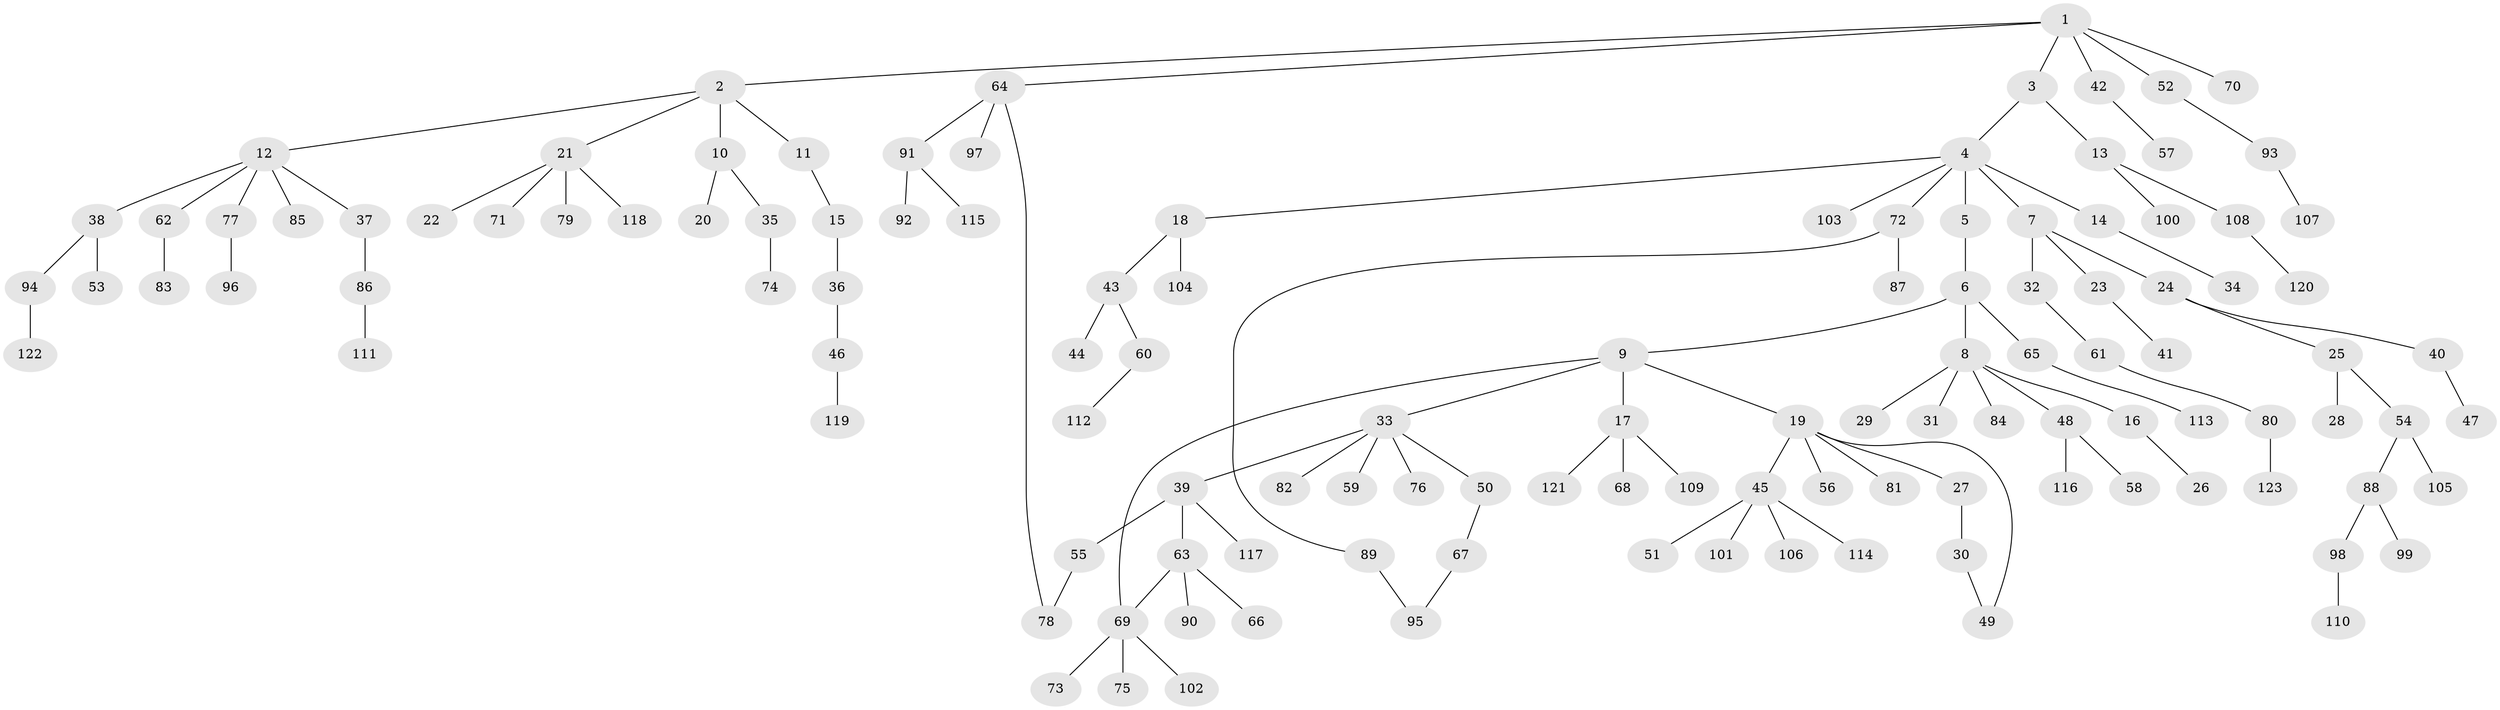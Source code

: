 // coarse degree distribution, {5: 0.046511627906976744, 6: 0.011627906976744186, 8: 0.011627906976744186, 4: 0.08139534883720931, 9: 0.011627906976744186, 2: 0.26744186046511625, 1: 0.5, 3: 0.06976744186046512}
// Generated by graph-tools (version 1.1) at 2025/51/02/27/25 19:51:37]
// undirected, 123 vertices, 126 edges
graph export_dot {
graph [start="1"]
  node [color=gray90,style=filled];
  1;
  2;
  3;
  4;
  5;
  6;
  7;
  8;
  9;
  10;
  11;
  12;
  13;
  14;
  15;
  16;
  17;
  18;
  19;
  20;
  21;
  22;
  23;
  24;
  25;
  26;
  27;
  28;
  29;
  30;
  31;
  32;
  33;
  34;
  35;
  36;
  37;
  38;
  39;
  40;
  41;
  42;
  43;
  44;
  45;
  46;
  47;
  48;
  49;
  50;
  51;
  52;
  53;
  54;
  55;
  56;
  57;
  58;
  59;
  60;
  61;
  62;
  63;
  64;
  65;
  66;
  67;
  68;
  69;
  70;
  71;
  72;
  73;
  74;
  75;
  76;
  77;
  78;
  79;
  80;
  81;
  82;
  83;
  84;
  85;
  86;
  87;
  88;
  89;
  90;
  91;
  92;
  93;
  94;
  95;
  96;
  97;
  98;
  99;
  100;
  101;
  102;
  103;
  104;
  105;
  106;
  107;
  108;
  109;
  110;
  111;
  112;
  113;
  114;
  115;
  116;
  117;
  118;
  119;
  120;
  121;
  122;
  123;
  1 -- 2;
  1 -- 3;
  1 -- 42;
  1 -- 52;
  1 -- 64;
  1 -- 70;
  2 -- 10;
  2 -- 11;
  2 -- 12;
  2 -- 21;
  3 -- 4;
  3 -- 13;
  4 -- 5;
  4 -- 7;
  4 -- 14;
  4 -- 18;
  4 -- 72;
  4 -- 103;
  5 -- 6;
  6 -- 8;
  6 -- 9;
  6 -- 65;
  7 -- 23;
  7 -- 24;
  7 -- 32;
  8 -- 16;
  8 -- 29;
  8 -- 31;
  8 -- 48;
  8 -- 84;
  9 -- 17;
  9 -- 19;
  9 -- 33;
  9 -- 69;
  10 -- 20;
  10 -- 35;
  11 -- 15;
  12 -- 37;
  12 -- 38;
  12 -- 62;
  12 -- 77;
  12 -- 85;
  13 -- 100;
  13 -- 108;
  14 -- 34;
  15 -- 36;
  16 -- 26;
  17 -- 68;
  17 -- 109;
  17 -- 121;
  18 -- 43;
  18 -- 104;
  19 -- 27;
  19 -- 45;
  19 -- 49;
  19 -- 56;
  19 -- 81;
  21 -- 22;
  21 -- 71;
  21 -- 79;
  21 -- 118;
  23 -- 41;
  24 -- 25;
  24 -- 40;
  25 -- 28;
  25 -- 54;
  27 -- 30;
  30 -- 49;
  32 -- 61;
  33 -- 39;
  33 -- 50;
  33 -- 59;
  33 -- 76;
  33 -- 82;
  35 -- 74;
  36 -- 46;
  37 -- 86;
  38 -- 53;
  38 -- 94;
  39 -- 55;
  39 -- 63;
  39 -- 117;
  40 -- 47;
  42 -- 57;
  43 -- 44;
  43 -- 60;
  45 -- 51;
  45 -- 101;
  45 -- 106;
  45 -- 114;
  46 -- 119;
  48 -- 58;
  48 -- 116;
  50 -- 67;
  52 -- 93;
  54 -- 88;
  54 -- 105;
  55 -- 78;
  60 -- 112;
  61 -- 80;
  62 -- 83;
  63 -- 66;
  63 -- 90;
  63 -- 69;
  64 -- 91;
  64 -- 97;
  64 -- 78;
  65 -- 113;
  67 -- 95;
  69 -- 73;
  69 -- 75;
  69 -- 102;
  72 -- 87;
  72 -- 89;
  77 -- 96;
  80 -- 123;
  86 -- 111;
  88 -- 98;
  88 -- 99;
  89 -- 95;
  91 -- 92;
  91 -- 115;
  93 -- 107;
  94 -- 122;
  98 -- 110;
  108 -- 120;
}
